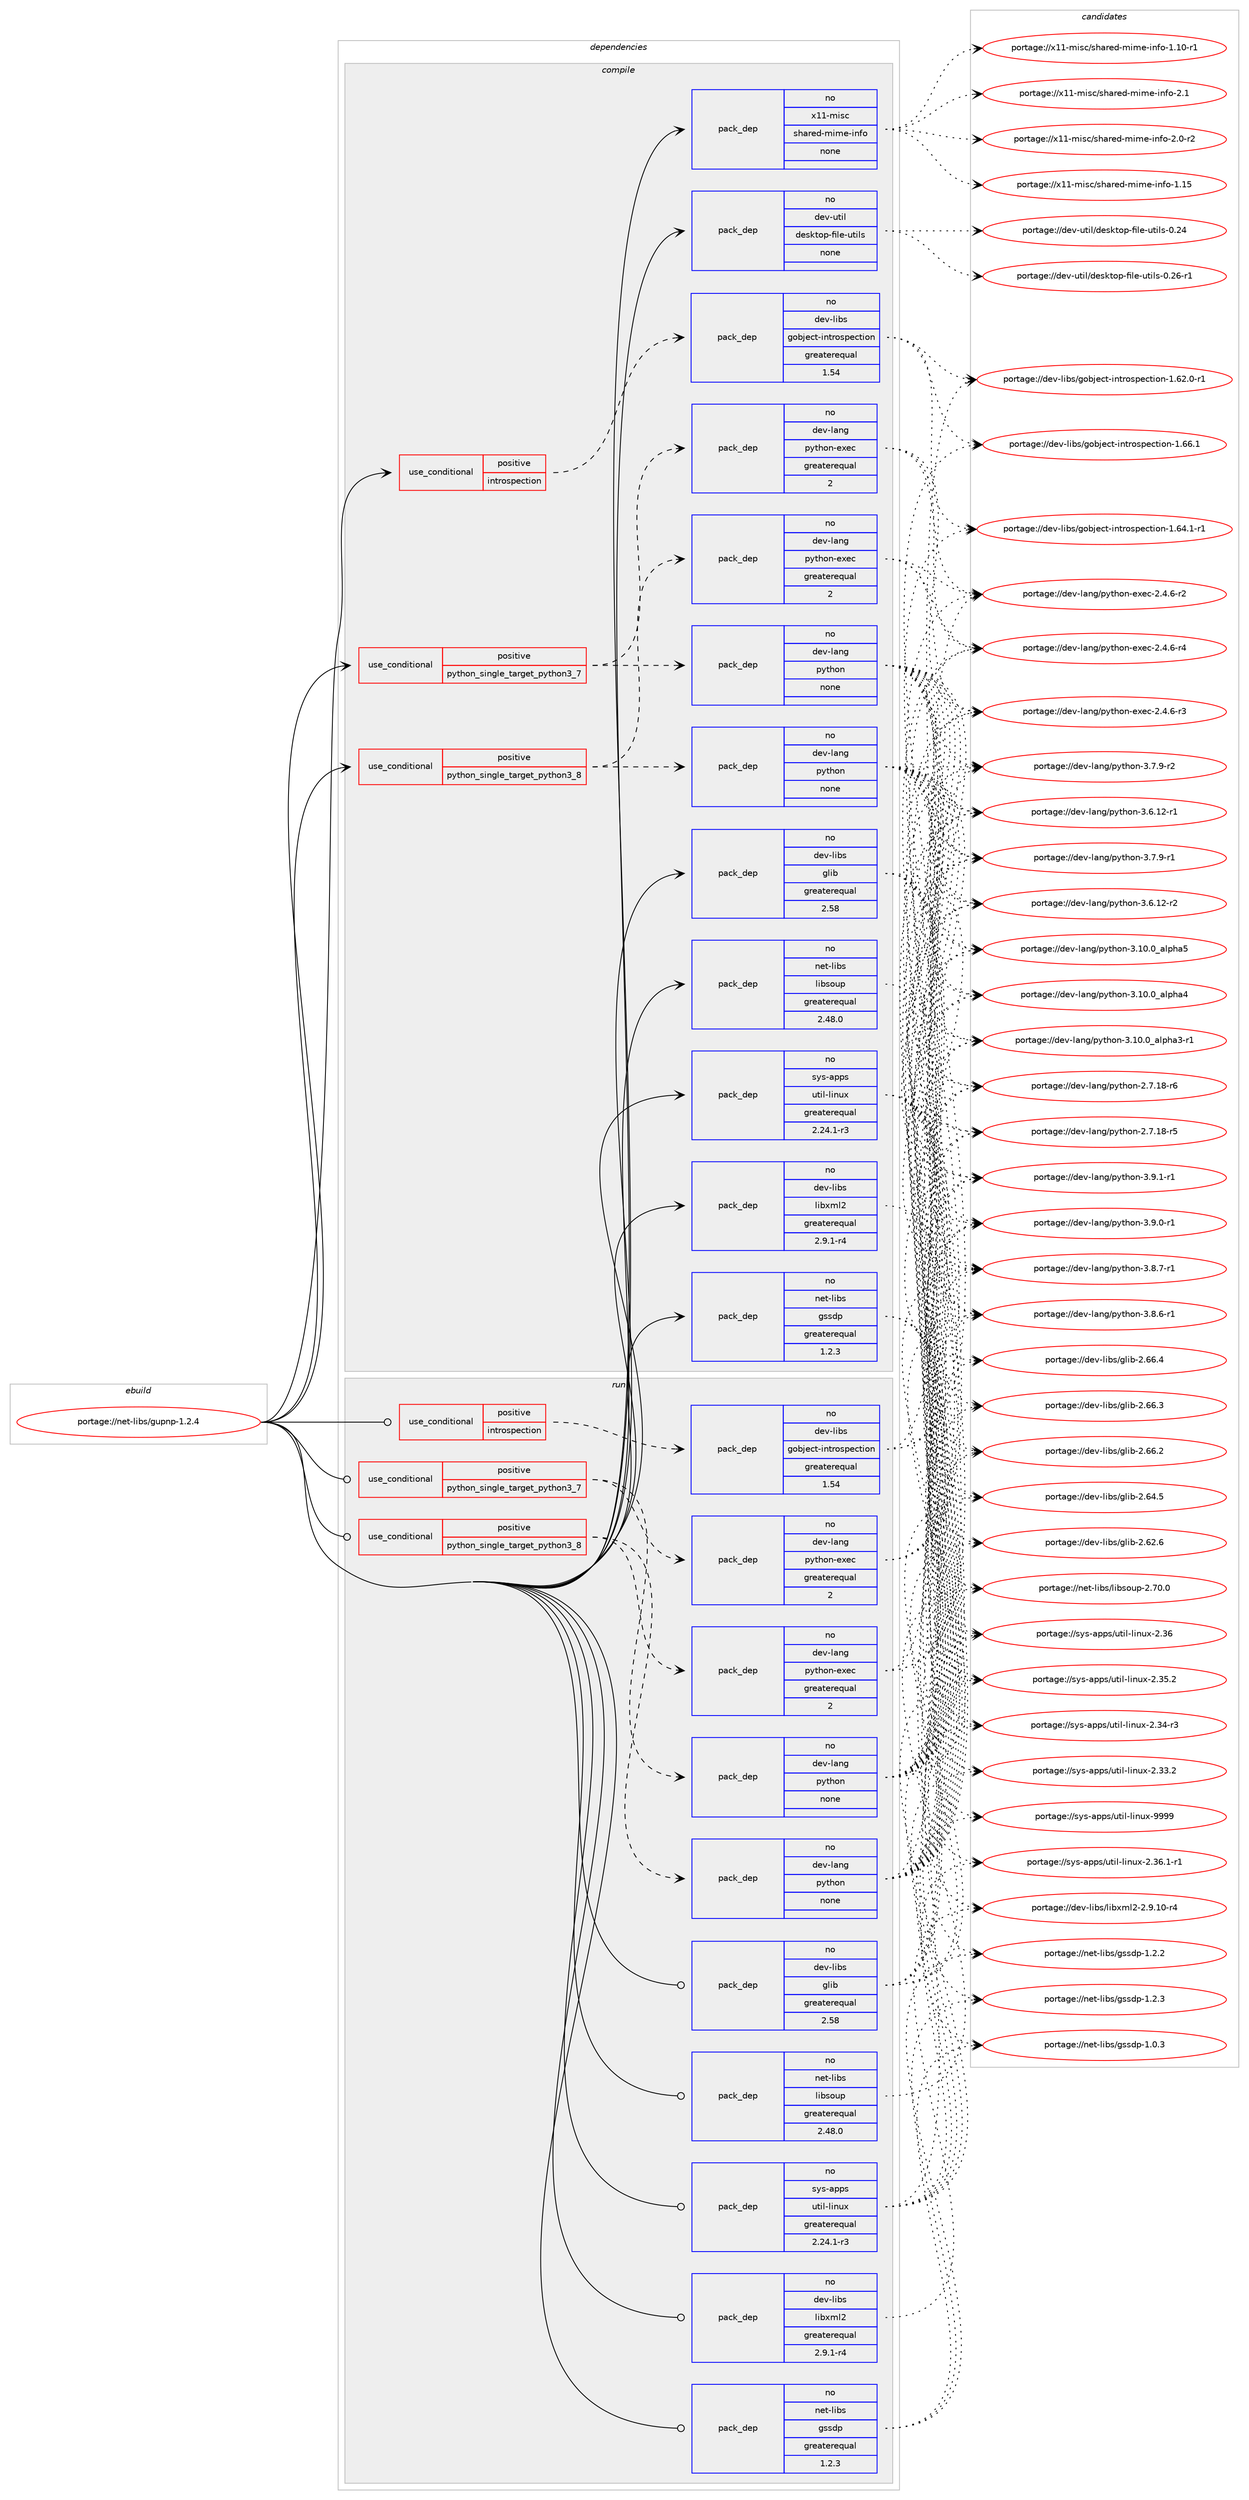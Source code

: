 digraph prolog {

# *************
# Graph options
# *************

newrank=true;
concentrate=true;
compound=true;
graph [rankdir=LR,fontname=Helvetica,fontsize=10,ranksep=1.5];#, ranksep=2.5, nodesep=0.2];
edge  [arrowhead=vee];
node  [fontname=Helvetica,fontsize=10];

# **********
# The ebuild
# **********

subgraph cluster_leftcol {
color=gray;
rank=same;
label=<<i>ebuild</i>>;
id [label="portage://net-libs/gupnp-1.2.4", color=red, width=4, href="../net-libs/gupnp-1.2.4.svg"];
}

# ****************
# The dependencies
# ****************

subgraph cluster_midcol {
color=gray;
label=<<i>dependencies</i>>;
subgraph cluster_compile {
fillcolor="#eeeeee";
style=filled;
label=<<i>compile</i>>;
subgraph cond6479 {
dependency20736 [label=<<TABLE BORDER="0" CELLBORDER="1" CELLSPACING="0" CELLPADDING="4"><TR><TD ROWSPAN="3" CELLPADDING="10">use_conditional</TD></TR><TR><TD>positive</TD></TR><TR><TD>introspection</TD></TR></TABLE>>, shape=none, color=red];
subgraph pack14068 {
dependency20737 [label=<<TABLE BORDER="0" CELLBORDER="1" CELLSPACING="0" CELLPADDING="4" WIDTH="220"><TR><TD ROWSPAN="6" CELLPADDING="30">pack_dep</TD></TR><TR><TD WIDTH="110">no</TD></TR><TR><TD>dev-libs</TD></TR><TR><TD>gobject-introspection</TD></TR><TR><TD>greaterequal</TD></TR><TR><TD>1.54</TD></TR></TABLE>>, shape=none, color=blue];
}
dependency20736:e -> dependency20737:w [weight=20,style="dashed",arrowhead="vee"];
}
id:e -> dependency20736:w [weight=20,style="solid",arrowhead="vee"];
subgraph cond6480 {
dependency20738 [label=<<TABLE BORDER="0" CELLBORDER="1" CELLSPACING="0" CELLPADDING="4"><TR><TD ROWSPAN="3" CELLPADDING="10">use_conditional</TD></TR><TR><TD>positive</TD></TR><TR><TD>python_single_target_python3_7</TD></TR></TABLE>>, shape=none, color=red];
subgraph pack14069 {
dependency20739 [label=<<TABLE BORDER="0" CELLBORDER="1" CELLSPACING="0" CELLPADDING="4" WIDTH="220"><TR><TD ROWSPAN="6" CELLPADDING="30">pack_dep</TD></TR><TR><TD WIDTH="110">no</TD></TR><TR><TD>dev-lang</TD></TR><TR><TD>python</TD></TR><TR><TD>none</TD></TR><TR><TD></TD></TR></TABLE>>, shape=none, color=blue];
}
dependency20738:e -> dependency20739:w [weight=20,style="dashed",arrowhead="vee"];
subgraph pack14070 {
dependency20740 [label=<<TABLE BORDER="0" CELLBORDER="1" CELLSPACING="0" CELLPADDING="4" WIDTH="220"><TR><TD ROWSPAN="6" CELLPADDING="30">pack_dep</TD></TR><TR><TD WIDTH="110">no</TD></TR><TR><TD>dev-lang</TD></TR><TR><TD>python-exec</TD></TR><TR><TD>greaterequal</TD></TR><TR><TD>2</TD></TR></TABLE>>, shape=none, color=blue];
}
dependency20738:e -> dependency20740:w [weight=20,style="dashed",arrowhead="vee"];
}
id:e -> dependency20738:w [weight=20,style="solid",arrowhead="vee"];
subgraph cond6481 {
dependency20741 [label=<<TABLE BORDER="0" CELLBORDER="1" CELLSPACING="0" CELLPADDING="4"><TR><TD ROWSPAN="3" CELLPADDING="10">use_conditional</TD></TR><TR><TD>positive</TD></TR><TR><TD>python_single_target_python3_8</TD></TR></TABLE>>, shape=none, color=red];
subgraph pack14071 {
dependency20742 [label=<<TABLE BORDER="0" CELLBORDER="1" CELLSPACING="0" CELLPADDING="4" WIDTH="220"><TR><TD ROWSPAN="6" CELLPADDING="30">pack_dep</TD></TR><TR><TD WIDTH="110">no</TD></TR><TR><TD>dev-lang</TD></TR><TR><TD>python</TD></TR><TR><TD>none</TD></TR><TR><TD></TD></TR></TABLE>>, shape=none, color=blue];
}
dependency20741:e -> dependency20742:w [weight=20,style="dashed",arrowhead="vee"];
subgraph pack14072 {
dependency20743 [label=<<TABLE BORDER="0" CELLBORDER="1" CELLSPACING="0" CELLPADDING="4" WIDTH="220"><TR><TD ROWSPAN="6" CELLPADDING="30">pack_dep</TD></TR><TR><TD WIDTH="110">no</TD></TR><TR><TD>dev-lang</TD></TR><TR><TD>python-exec</TD></TR><TR><TD>greaterequal</TD></TR><TR><TD>2</TD></TR></TABLE>>, shape=none, color=blue];
}
dependency20741:e -> dependency20743:w [weight=20,style="dashed",arrowhead="vee"];
}
id:e -> dependency20741:w [weight=20,style="solid",arrowhead="vee"];
subgraph pack14073 {
dependency20744 [label=<<TABLE BORDER="0" CELLBORDER="1" CELLSPACING="0" CELLPADDING="4" WIDTH="220"><TR><TD ROWSPAN="6" CELLPADDING="30">pack_dep</TD></TR><TR><TD WIDTH="110">no</TD></TR><TR><TD>dev-libs</TD></TR><TR><TD>glib</TD></TR><TR><TD>greaterequal</TD></TR><TR><TD>2.58</TD></TR></TABLE>>, shape=none, color=blue];
}
id:e -> dependency20744:w [weight=20,style="solid",arrowhead="vee"];
subgraph pack14074 {
dependency20745 [label=<<TABLE BORDER="0" CELLBORDER="1" CELLSPACING="0" CELLPADDING="4" WIDTH="220"><TR><TD ROWSPAN="6" CELLPADDING="30">pack_dep</TD></TR><TR><TD WIDTH="110">no</TD></TR><TR><TD>dev-libs</TD></TR><TR><TD>libxml2</TD></TR><TR><TD>greaterequal</TD></TR><TR><TD>2.9.1-r4</TD></TR></TABLE>>, shape=none, color=blue];
}
id:e -> dependency20745:w [weight=20,style="solid",arrowhead="vee"];
subgraph pack14075 {
dependency20746 [label=<<TABLE BORDER="0" CELLBORDER="1" CELLSPACING="0" CELLPADDING="4" WIDTH="220"><TR><TD ROWSPAN="6" CELLPADDING="30">pack_dep</TD></TR><TR><TD WIDTH="110">no</TD></TR><TR><TD>dev-util</TD></TR><TR><TD>desktop-file-utils</TD></TR><TR><TD>none</TD></TR><TR><TD></TD></TR></TABLE>>, shape=none, color=blue];
}
id:e -> dependency20746:w [weight=20,style="solid",arrowhead="vee"];
subgraph pack14076 {
dependency20747 [label=<<TABLE BORDER="0" CELLBORDER="1" CELLSPACING="0" CELLPADDING="4" WIDTH="220"><TR><TD ROWSPAN="6" CELLPADDING="30">pack_dep</TD></TR><TR><TD WIDTH="110">no</TD></TR><TR><TD>net-libs</TD></TR><TR><TD>gssdp</TD></TR><TR><TD>greaterequal</TD></TR><TR><TD>1.2.3</TD></TR></TABLE>>, shape=none, color=blue];
}
id:e -> dependency20747:w [weight=20,style="solid",arrowhead="vee"];
subgraph pack14077 {
dependency20748 [label=<<TABLE BORDER="0" CELLBORDER="1" CELLSPACING="0" CELLPADDING="4" WIDTH="220"><TR><TD ROWSPAN="6" CELLPADDING="30">pack_dep</TD></TR><TR><TD WIDTH="110">no</TD></TR><TR><TD>net-libs</TD></TR><TR><TD>libsoup</TD></TR><TR><TD>greaterequal</TD></TR><TR><TD>2.48.0</TD></TR></TABLE>>, shape=none, color=blue];
}
id:e -> dependency20748:w [weight=20,style="solid",arrowhead="vee"];
subgraph pack14078 {
dependency20749 [label=<<TABLE BORDER="0" CELLBORDER="1" CELLSPACING="0" CELLPADDING="4" WIDTH="220"><TR><TD ROWSPAN="6" CELLPADDING="30">pack_dep</TD></TR><TR><TD WIDTH="110">no</TD></TR><TR><TD>sys-apps</TD></TR><TR><TD>util-linux</TD></TR><TR><TD>greaterequal</TD></TR><TR><TD>2.24.1-r3</TD></TR></TABLE>>, shape=none, color=blue];
}
id:e -> dependency20749:w [weight=20,style="solid",arrowhead="vee"];
subgraph pack14079 {
dependency20750 [label=<<TABLE BORDER="0" CELLBORDER="1" CELLSPACING="0" CELLPADDING="4" WIDTH="220"><TR><TD ROWSPAN="6" CELLPADDING="30">pack_dep</TD></TR><TR><TD WIDTH="110">no</TD></TR><TR><TD>x11-misc</TD></TR><TR><TD>shared-mime-info</TD></TR><TR><TD>none</TD></TR><TR><TD></TD></TR></TABLE>>, shape=none, color=blue];
}
id:e -> dependency20750:w [weight=20,style="solid",arrowhead="vee"];
}
subgraph cluster_compileandrun {
fillcolor="#eeeeee";
style=filled;
label=<<i>compile and run</i>>;
}
subgraph cluster_run {
fillcolor="#eeeeee";
style=filled;
label=<<i>run</i>>;
subgraph cond6482 {
dependency20751 [label=<<TABLE BORDER="0" CELLBORDER="1" CELLSPACING="0" CELLPADDING="4"><TR><TD ROWSPAN="3" CELLPADDING="10">use_conditional</TD></TR><TR><TD>positive</TD></TR><TR><TD>introspection</TD></TR></TABLE>>, shape=none, color=red];
subgraph pack14080 {
dependency20752 [label=<<TABLE BORDER="0" CELLBORDER="1" CELLSPACING="0" CELLPADDING="4" WIDTH="220"><TR><TD ROWSPAN="6" CELLPADDING="30">pack_dep</TD></TR><TR><TD WIDTH="110">no</TD></TR><TR><TD>dev-libs</TD></TR><TR><TD>gobject-introspection</TD></TR><TR><TD>greaterequal</TD></TR><TR><TD>1.54</TD></TR></TABLE>>, shape=none, color=blue];
}
dependency20751:e -> dependency20752:w [weight=20,style="dashed",arrowhead="vee"];
}
id:e -> dependency20751:w [weight=20,style="solid",arrowhead="odot"];
subgraph cond6483 {
dependency20753 [label=<<TABLE BORDER="0" CELLBORDER="1" CELLSPACING="0" CELLPADDING="4"><TR><TD ROWSPAN="3" CELLPADDING="10">use_conditional</TD></TR><TR><TD>positive</TD></TR><TR><TD>python_single_target_python3_7</TD></TR></TABLE>>, shape=none, color=red];
subgraph pack14081 {
dependency20754 [label=<<TABLE BORDER="0" CELLBORDER="1" CELLSPACING="0" CELLPADDING="4" WIDTH="220"><TR><TD ROWSPAN="6" CELLPADDING="30">pack_dep</TD></TR><TR><TD WIDTH="110">no</TD></TR><TR><TD>dev-lang</TD></TR><TR><TD>python</TD></TR><TR><TD>none</TD></TR><TR><TD></TD></TR></TABLE>>, shape=none, color=blue];
}
dependency20753:e -> dependency20754:w [weight=20,style="dashed",arrowhead="vee"];
subgraph pack14082 {
dependency20755 [label=<<TABLE BORDER="0" CELLBORDER="1" CELLSPACING="0" CELLPADDING="4" WIDTH="220"><TR><TD ROWSPAN="6" CELLPADDING="30">pack_dep</TD></TR><TR><TD WIDTH="110">no</TD></TR><TR><TD>dev-lang</TD></TR><TR><TD>python-exec</TD></TR><TR><TD>greaterequal</TD></TR><TR><TD>2</TD></TR></TABLE>>, shape=none, color=blue];
}
dependency20753:e -> dependency20755:w [weight=20,style="dashed",arrowhead="vee"];
}
id:e -> dependency20753:w [weight=20,style="solid",arrowhead="odot"];
subgraph cond6484 {
dependency20756 [label=<<TABLE BORDER="0" CELLBORDER="1" CELLSPACING="0" CELLPADDING="4"><TR><TD ROWSPAN="3" CELLPADDING="10">use_conditional</TD></TR><TR><TD>positive</TD></TR><TR><TD>python_single_target_python3_8</TD></TR></TABLE>>, shape=none, color=red];
subgraph pack14083 {
dependency20757 [label=<<TABLE BORDER="0" CELLBORDER="1" CELLSPACING="0" CELLPADDING="4" WIDTH="220"><TR><TD ROWSPAN="6" CELLPADDING="30">pack_dep</TD></TR><TR><TD WIDTH="110">no</TD></TR><TR><TD>dev-lang</TD></TR><TR><TD>python</TD></TR><TR><TD>none</TD></TR><TR><TD></TD></TR></TABLE>>, shape=none, color=blue];
}
dependency20756:e -> dependency20757:w [weight=20,style="dashed",arrowhead="vee"];
subgraph pack14084 {
dependency20758 [label=<<TABLE BORDER="0" CELLBORDER="1" CELLSPACING="0" CELLPADDING="4" WIDTH="220"><TR><TD ROWSPAN="6" CELLPADDING="30">pack_dep</TD></TR><TR><TD WIDTH="110">no</TD></TR><TR><TD>dev-lang</TD></TR><TR><TD>python-exec</TD></TR><TR><TD>greaterequal</TD></TR><TR><TD>2</TD></TR></TABLE>>, shape=none, color=blue];
}
dependency20756:e -> dependency20758:w [weight=20,style="dashed",arrowhead="vee"];
}
id:e -> dependency20756:w [weight=20,style="solid",arrowhead="odot"];
subgraph pack14085 {
dependency20759 [label=<<TABLE BORDER="0" CELLBORDER="1" CELLSPACING="0" CELLPADDING="4" WIDTH="220"><TR><TD ROWSPAN="6" CELLPADDING="30">pack_dep</TD></TR><TR><TD WIDTH="110">no</TD></TR><TR><TD>dev-libs</TD></TR><TR><TD>glib</TD></TR><TR><TD>greaterequal</TD></TR><TR><TD>2.58</TD></TR></TABLE>>, shape=none, color=blue];
}
id:e -> dependency20759:w [weight=20,style="solid",arrowhead="odot"];
subgraph pack14086 {
dependency20760 [label=<<TABLE BORDER="0" CELLBORDER="1" CELLSPACING="0" CELLPADDING="4" WIDTH="220"><TR><TD ROWSPAN="6" CELLPADDING="30">pack_dep</TD></TR><TR><TD WIDTH="110">no</TD></TR><TR><TD>dev-libs</TD></TR><TR><TD>libxml2</TD></TR><TR><TD>greaterequal</TD></TR><TR><TD>2.9.1-r4</TD></TR></TABLE>>, shape=none, color=blue];
}
id:e -> dependency20760:w [weight=20,style="solid",arrowhead="odot"];
subgraph pack14087 {
dependency20761 [label=<<TABLE BORDER="0" CELLBORDER="1" CELLSPACING="0" CELLPADDING="4" WIDTH="220"><TR><TD ROWSPAN="6" CELLPADDING="30">pack_dep</TD></TR><TR><TD WIDTH="110">no</TD></TR><TR><TD>net-libs</TD></TR><TR><TD>gssdp</TD></TR><TR><TD>greaterequal</TD></TR><TR><TD>1.2.3</TD></TR></TABLE>>, shape=none, color=blue];
}
id:e -> dependency20761:w [weight=20,style="solid",arrowhead="odot"];
subgraph pack14088 {
dependency20762 [label=<<TABLE BORDER="0" CELLBORDER="1" CELLSPACING="0" CELLPADDING="4" WIDTH="220"><TR><TD ROWSPAN="6" CELLPADDING="30">pack_dep</TD></TR><TR><TD WIDTH="110">no</TD></TR><TR><TD>net-libs</TD></TR><TR><TD>libsoup</TD></TR><TR><TD>greaterequal</TD></TR><TR><TD>2.48.0</TD></TR></TABLE>>, shape=none, color=blue];
}
id:e -> dependency20762:w [weight=20,style="solid",arrowhead="odot"];
subgraph pack14089 {
dependency20763 [label=<<TABLE BORDER="0" CELLBORDER="1" CELLSPACING="0" CELLPADDING="4" WIDTH="220"><TR><TD ROWSPAN="6" CELLPADDING="30">pack_dep</TD></TR><TR><TD WIDTH="110">no</TD></TR><TR><TD>sys-apps</TD></TR><TR><TD>util-linux</TD></TR><TR><TD>greaterequal</TD></TR><TR><TD>2.24.1-r3</TD></TR></TABLE>>, shape=none, color=blue];
}
id:e -> dependency20763:w [weight=20,style="solid",arrowhead="odot"];
}
}

# **************
# The candidates
# **************

subgraph cluster_choices {
rank=same;
color=gray;
label=<<i>candidates</i>>;

subgraph choice14068 {
color=black;
nodesep=1;
choice1001011184510810598115471031119810610199116451051101161141111151121019911610511111045494654544649 [label="portage://dev-libs/gobject-introspection-1.66.1", color=red, width=4,href="../dev-libs/gobject-introspection-1.66.1.svg"];
choice10010111845108105981154710311198106101991164510511011611411111511210199116105111110454946545246494511449 [label="portage://dev-libs/gobject-introspection-1.64.1-r1", color=red, width=4,href="../dev-libs/gobject-introspection-1.64.1-r1.svg"];
choice10010111845108105981154710311198106101991164510511011611411111511210199116105111110454946545046484511449 [label="portage://dev-libs/gobject-introspection-1.62.0-r1", color=red, width=4,href="../dev-libs/gobject-introspection-1.62.0-r1.svg"];
dependency20737:e -> choice1001011184510810598115471031119810610199116451051101161141111151121019911610511111045494654544649:w [style=dotted,weight="100"];
dependency20737:e -> choice10010111845108105981154710311198106101991164510511011611411111511210199116105111110454946545246494511449:w [style=dotted,weight="100"];
dependency20737:e -> choice10010111845108105981154710311198106101991164510511011611411111511210199116105111110454946545046484511449:w [style=dotted,weight="100"];
}
subgraph choice14069 {
color=black;
nodesep=1;
choice1001011184510897110103471121211161041111104551465746494511449 [label="portage://dev-lang/python-3.9.1-r1", color=red, width=4,href="../dev-lang/python-3.9.1-r1.svg"];
choice1001011184510897110103471121211161041111104551465746484511449 [label="portage://dev-lang/python-3.9.0-r1", color=red, width=4,href="../dev-lang/python-3.9.0-r1.svg"];
choice1001011184510897110103471121211161041111104551465646554511449 [label="portage://dev-lang/python-3.8.7-r1", color=red, width=4,href="../dev-lang/python-3.8.7-r1.svg"];
choice1001011184510897110103471121211161041111104551465646544511449 [label="portage://dev-lang/python-3.8.6-r1", color=red, width=4,href="../dev-lang/python-3.8.6-r1.svg"];
choice1001011184510897110103471121211161041111104551465546574511450 [label="portage://dev-lang/python-3.7.9-r2", color=red, width=4,href="../dev-lang/python-3.7.9-r2.svg"];
choice1001011184510897110103471121211161041111104551465546574511449 [label="portage://dev-lang/python-3.7.9-r1", color=red, width=4,href="../dev-lang/python-3.7.9-r1.svg"];
choice100101118451089711010347112121116104111110455146544649504511450 [label="portage://dev-lang/python-3.6.12-r2", color=red, width=4,href="../dev-lang/python-3.6.12-r2.svg"];
choice100101118451089711010347112121116104111110455146544649504511449 [label="portage://dev-lang/python-3.6.12-r1", color=red, width=4,href="../dev-lang/python-3.6.12-r1.svg"];
choice1001011184510897110103471121211161041111104551464948464895971081121049753 [label="portage://dev-lang/python-3.10.0_alpha5", color=red, width=4,href="../dev-lang/python-3.10.0_alpha5.svg"];
choice1001011184510897110103471121211161041111104551464948464895971081121049752 [label="portage://dev-lang/python-3.10.0_alpha4", color=red, width=4,href="../dev-lang/python-3.10.0_alpha4.svg"];
choice10010111845108971101034711212111610411111045514649484648959710811210497514511449 [label="portage://dev-lang/python-3.10.0_alpha3-r1", color=red, width=4,href="../dev-lang/python-3.10.0_alpha3-r1.svg"];
choice100101118451089711010347112121116104111110455046554649564511454 [label="portage://dev-lang/python-2.7.18-r6", color=red, width=4,href="../dev-lang/python-2.7.18-r6.svg"];
choice100101118451089711010347112121116104111110455046554649564511453 [label="portage://dev-lang/python-2.7.18-r5", color=red, width=4,href="../dev-lang/python-2.7.18-r5.svg"];
dependency20739:e -> choice1001011184510897110103471121211161041111104551465746494511449:w [style=dotted,weight="100"];
dependency20739:e -> choice1001011184510897110103471121211161041111104551465746484511449:w [style=dotted,weight="100"];
dependency20739:e -> choice1001011184510897110103471121211161041111104551465646554511449:w [style=dotted,weight="100"];
dependency20739:e -> choice1001011184510897110103471121211161041111104551465646544511449:w [style=dotted,weight="100"];
dependency20739:e -> choice1001011184510897110103471121211161041111104551465546574511450:w [style=dotted,weight="100"];
dependency20739:e -> choice1001011184510897110103471121211161041111104551465546574511449:w [style=dotted,weight="100"];
dependency20739:e -> choice100101118451089711010347112121116104111110455146544649504511450:w [style=dotted,weight="100"];
dependency20739:e -> choice100101118451089711010347112121116104111110455146544649504511449:w [style=dotted,weight="100"];
dependency20739:e -> choice1001011184510897110103471121211161041111104551464948464895971081121049753:w [style=dotted,weight="100"];
dependency20739:e -> choice1001011184510897110103471121211161041111104551464948464895971081121049752:w [style=dotted,weight="100"];
dependency20739:e -> choice10010111845108971101034711212111610411111045514649484648959710811210497514511449:w [style=dotted,weight="100"];
dependency20739:e -> choice100101118451089711010347112121116104111110455046554649564511454:w [style=dotted,weight="100"];
dependency20739:e -> choice100101118451089711010347112121116104111110455046554649564511453:w [style=dotted,weight="100"];
}
subgraph choice14070 {
color=black;
nodesep=1;
choice10010111845108971101034711212111610411111045101120101994550465246544511452 [label="portage://dev-lang/python-exec-2.4.6-r4", color=red, width=4,href="../dev-lang/python-exec-2.4.6-r4.svg"];
choice10010111845108971101034711212111610411111045101120101994550465246544511451 [label="portage://dev-lang/python-exec-2.4.6-r3", color=red, width=4,href="../dev-lang/python-exec-2.4.6-r3.svg"];
choice10010111845108971101034711212111610411111045101120101994550465246544511450 [label="portage://dev-lang/python-exec-2.4.6-r2", color=red, width=4,href="../dev-lang/python-exec-2.4.6-r2.svg"];
dependency20740:e -> choice10010111845108971101034711212111610411111045101120101994550465246544511452:w [style=dotted,weight="100"];
dependency20740:e -> choice10010111845108971101034711212111610411111045101120101994550465246544511451:w [style=dotted,weight="100"];
dependency20740:e -> choice10010111845108971101034711212111610411111045101120101994550465246544511450:w [style=dotted,weight="100"];
}
subgraph choice14071 {
color=black;
nodesep=1;
choice1001011184510897110103471121211161041111104551465746494511449 [label="portage://dev-lang/python-3.9.1-r1", color=red, width=4,href="../dev-lang/python-3.9.1-r1.svg"];
choice1001011184510897110103471121211161041111104551465746484511449 [label="portage://dev-lang/python-3.9.0-r1", color=red, width=4,href="../dev-lang/python-3.9.0-r1.svg"];
choice1001011184510897110103471121211161041111104551465646554511449 [label="portage://dev-lang/python-3.8.7-r1", color=red, width=4,href="../dev-lang/python-3.8.7-r1.svg"];
choice1001011184510897110103471121211161041111104551465646544511449 [label="portage://dev-lang/python-3.8.6-r1", color=red, width=4,href="../dev-lang/python-3.8.6-r1.svg"];
choice1001011184510897110103471121211161041111104551465546574511450 [label="portage://dev-lang/python-3.7.9-r2", color=red, width=4,href="../dev-lang/python-3.7.9-r2.svg"];
choice1001011184510897110103471121211161041111104551465546574511449 [label="portage://dev-lang/python-3.7.9-r1", color=red, width=4,href="../dev-lang/python-3.7.9-r1.svg"];
choice100101118451089711010347112121116104111110455146544649504511450 [label="portage://dev-lang/python-3.6.12-r2", color=red, width=4,href="../dev-lang/python-3.6.12-r2.svg"];
choice100101118451089711010347112121116104111110455146544649504511449 [label="portage://dev-lang/python-3.6.12-r1", color=red, width=4,href="../dev-lang/python-3.6.12-r1.svg"];
choice1001011184510897110103471121211161041111104551464948464895971081121049753 [label="portage://dev-lang/python-3.10.0_alpha5", color=red, width=4,href="../dev-lang/python-3.10.0_alpha5.svg"];
choice1001011184510897110103471121211161041111104551464948464895971081121049752 [label="portage://dev-lang/python-3.10.0_alpha4", color=red, width=4,href="../dev-lang/python-3.10.0_alpha4.svg"];
choice10010111845108971101034711212111610411111045514649484648959710811210497514511449 [label="portage://dev-lang/python-3.10.0_alpha3-r1", color=red, width=4,href="../dev-lang/python-3.10.0_alpha3-r1.svg"];
choice100101118451089711010347112121116104111110455046554649564511454 [label="portage://dev-lang/python-2.7.18-r6", color=red, width=4,href="../dev-lang/python-2.7.18-r6.svg"];
choice100101118451089711010347112121116104111110455046554649564511453 [label="portage://dev-lang/python-2.7.18-r5", color=red, width=4,href="../dev-lang/python-2.7.18-r5.svg"];
dependency20742:e -> choice1001011184510897110103471121211161041111104551465746494511449:w [style=dotted,weight="100"];
dependency20742:e -> choice1001011184510897110103471121211161041111104551465746484511449:w [style=dotted,weight="100"];
dependency20742:e -> choice1001011184510897110103471121211161041111104551465646554511449:w [style=dotted,weight="100"];
dependency20742:e -> choice1001011184510897110103471121211161041111104551465646544511449:w [style=dotted,weight="100"];
dependency20742:e -> choice1001011184510897110103471121211161041111104551465546574511450:w [style=dotted,weight="100"];
dependency20742:e -> choice1001011184510897110103471121211161041111104551465546574511449:w [style=dotted,weight="100"];
dependency20742:e -> choice100101118451089711010347112121116104111110455146544649504511450:w [style=dotted,weight="100"];
dependency20742:e -> choice100101118451089711010347112121116104111110455146544649504511449:w [style=dotted,weight="100"];
dependency20742:e -> choice1001011184510897110103471121211161041111104551464948464895971081121049753:w [style=dotted,weight="100"];
dependency20742:e -> choice1001011184510897110103471121211161041111104551464948464895971081121049752:w [style=dotted,weight="100"];
dependency20742:e -> choice10010111845108971101034711212111610411111045514649484648959710811210497514511449:w [style=dotted,weight="100"];
dependency20742:e -> choice100101118451089711010347112121116104111110455046554649564511454:w [style=dotted,weight="100"];
dependency20742:e -> choice100101118451089711010347112121116104111110455046554649564511453:w [style=dotted,weight="100"];
}
subgraph choice14072 {
color=black;
nodesep=1;
choice10010111845108971101034711212111610411111045101120101994550465246544511452 [label="portage://dev-lang/python-exec-2.4.6-r4", color=red, width=4,href="../dev-lang/python-exec-2.4.6-r4.svg"];
choice10010111845108971101034711212111610411111045101120101994550465246544511451 [label="portage://dev-lang/python-exec-2.4.6-r3", color=red, width=4,href="../dev-lang/python-exec-2.4.6-r3.svg"];
choice10010111845108971101034711212111610411111045101120101994550465246544511450 [label="portage://dev-lang/python-exec-2.4.6-r2", color=red, width=4,href="../dev-lang/python-exec-2.4.6-r2.svg"];
dependency20743:e -> choice10010111845108971101034711212111610411111045101120101994550465246544511452:w [style=dotted,weight="100"];
dependency20743:e -> choice10010111845108971101034711212111610411111045101120101994550465246544511451:w [style=dotted,weight="100"];
dependency20743:e -> choice10010111845108971101034711212111610411111045101120101994550465246544511450:w [style=dotted,weight="100"];
}
subgraph choice14073 {
color=black;
nodesep=1;
choice1001011184510810598115471031081059845504654544652 [label="portage://dev-libs/glib-2.66.4", color=red, width=4,href="../dev-libs/glib-2.66.4.svg"];
choice1001011184510810598115471031081059845504654544651 [label="portage://dev-libs/glib-2.66.3", color=red, width=4,href="../dev-libs/glib-2.66.3.svg"];
choice1001011184510810598115471031081059845504654544650 [label="portage://dev-libs/glib-2.66.2", color=red, width=4,href="../dev-libs/glib-2.66.2.svg"];
choice1001011184510810598115471031081059845504654524653 [label="portage://dev-libs/glib-2.64.5", color=red, width=4,href="../dev-libs/glib-2.64.5.svg"];
choice1001011184510810598115471031081059845504654504654 [label="portage://dev-libs/glib-2.62.6", color=red, width=4,href="../dev-libs/glib-2.62.6.svg"];
dependency20744:e -> choice1001011184510810598115471031081059845504654544652:w [style=dotted,weight="100"];
dependency20744:e -> choice1001011184510810598115471031081059845504654544651:w [style=dotted,weight="100"];
dependency20744:e -> choice1001011184510810598115471031081059845504654544650:w [style=dotted,weight="100"];
dependency20744:e -> choice1001011184510810598115471031081059845504654524653:w [style=dotted,weight="100"];
dependency20744:e -> choice1001011184510810598115471031081059845504654504654:w [style=dotted,weight="100"];
}
subgraph choice14074 {
color=black;
nodesep=1;
choice1001011184510810598115471081059812010910850455046574649484511452 [label="portage://dev-libs/libxml2-2.9.10-r4", color=red, width=4,href="../dev-libs/libxml2-2.9.10-r4.svg"];
dependency20745:e -> choice1001011184510810598115471081059812010910850455046574649484511452:w [style=dotted,weight="100"];
}
subgraph choice14075 {
color=black;
nodesep=1;
choice1001011184511711610510847100101115107116111112451021051081014511711610510811545484650544511449 [label="portage://dev-util/desktop-file-utils-0.26-r1", color=red, width=4,href="../dev-util/desktop-file-utils-0.26-r1.svg"];
choice100101118451171161051084710010111510711611111245102105108101451171161051081154548465052 [label="portage://dev-util/desktop-file-utils-0.24", color=red, width=4,href="../dev-util/desktop-file-utils-0.24.svg"];
dependency20746:e -> choice1001011184511711610510847100101115107116111112451021051081014511711610510811545484650544511449:w [style=dotted,weight="100"];
dependency20746:e -> choice100101118451171161051084710010111510711611111245102105108101451171161051081154548465052:w [style=dotted,weight="100"];
}
subgraph choice14076 {
color=black;
nodesep=1;
choice110101116451081059811547103115115100112454946504651 [label="portage://net-libs/gssdp-1.2.3", color=red, width=4,href="../net-libs/gssdp-1.2.3.svg"];
choice110101116451081059811547103115115100112454946504650 [label="portage://net-libs/gssdp-1.2.2", color=red, width=4,href="../net-libs/gssdp-1.2.2.svg"];
choice110101116451081059811547103115115100112454946484651 [label="portage://net-libs/gssdp-1.0.3", color=red, width=4,href="../net-libs/gssdp-1.0.3.svg"];
dependency20747:e -> choice110101116451081059811547103115115100112454946504651:w [style=dotted,weight="100"];
dependency20747:e -> choice110101116451081059811547103115115100112454946504650:w [style=dotted,weight="100"];
dependency20747:e -> choice110101116451081059811547103115115100112454946484651:w [style=dotted,weight="100"];
}
subgraph choice14077 {
color=black;
nodesep=1;
choice1101011164510810598115471081059811511111711245504655484648 [label="portage://net-libs/libsoup-2.70.0", color=red, width=4,href="../net-libs/libsoup-2.70.0.svg"];
dependency20748:e -> choice1101011164510810598115471081059811511111711245504655484648:w [style=dotted,weight="100"];
}
subgraph choice14078 {
color=black;
nodesep=1;
choice115121115459711211211547117116105108451081051101171204557575757 [label="portage://sys-apps/util-linux-9999", color=red, width=4,href="../sys-apps/util-linux-9999.svg"];
choice11512111545971121121154711711610510845108105110117120455046515446494511449 [label="portage://sys-apps/util-linux-2.36.1-r1", color=red, width=4,href="../sys-apps/util-linux-2.36.1-r1.svg"];
choice115121115459711211211547117116105108451081051101171204550465154 [label="portage://sys-apps/util-linux-2.36", color=red, width=4,href="../sys-apps/util-linux-2.36.svg"];
choice1151211154597112112115471171161051084510810511011712045504651534650 [label="portage://sys-apps/util-linux-2.35.2", color=red, width=4,href="../sys-apps/util-linux-2.35.2.svg"];
choice1151211154597112112115471171161051084510810511011712045504651524511451 [label="portage://sys-apps/util-linux-2.34-r3", color=red, width=4,href="../sys-apps/util-linux-2.34-r3.svg"];
choice1151211154597112112115471171161051084510810511011712045504651514650 [label="portage://sys-apps/util-linux-2.33.2", color=red, width=4,href="../sys-apps/util-linux-2.33.2.svg"];
dependency20749:e -> choice115121115459711211211547117116105108451081051101171204557575757:w [style=dotted,weight="100"];
dependency20749:e -> choice11512111545971121121154711711610510845108105110117120455046515446494511449:w [style=dotted,weight="100"];
dependency20749:e -> choice115121115459711211211547117116105108451081051101171204550465154:w [style=dotted,weight="100"];
dependency20749:e -> choice1151211154597112112115471171161051084510810511011712045504651534650:w [style=dotted,weight="100"];
dependency20749:e -> choice1151211154597112112115471171161051084510810511011712045504651524511451:w [style=dotted,weight="100"];
dependency20749:e -> choice1151211154597112112115471171161051084510810511011712045504651514650:w [style=dotted,weight="100"];
}
subgraph choice14079 {
color=black;
nodesep=1;
choice120494945109105115994711510497114101100451091051091014510511010211145504649 [label="portage://x11-misc/shared-mime-info-2.1", color=red, width=4,href="../x11-misc/shared-mime-info-2.1.svg"];
choice1204949451091051159947115104971141011004510910510910145105110102111455046484511450 [label="portage://x11-misc/shared-mime-info-2.0-r2", color=red, width=4,href="../x11-misc/shared-mime-info-2.0-r2.svg"];
choice12049494510910511599471151049711410110045109105109101451051101021114549464953 [label="portage://x11-misc/shared-mime-info-1.15", color=red, width=4,href="../x11-misc/shared-mime-info-1.15.svg"];
choice120494945109105115994711510497114101100451091051091014510511010211145494649484511449 [label="portage://x11-misc/shared-mime-info-1.10-r1", color=red, width=4,href="../x11-misc/shared-mime-info-1.10-r1.svg"];
dependency20750:e -> choice120494945109105115994711510497114101100451091051091014510511010211145504649:w [style=dotted,weight="100"];
dependency20750:e -> choice1204949451091051159947115104971141011004510910510910145105110102111455046484511450:w [style=dotted,weight="100"];
dependency20750:e -> choice12049494510910511599471151049711410110045109105109101451051101021114549464953:w [style=dotted,weight="100"];
dependency20750:e -> choice120494945109105115994711510497114101100451091051091014510511010211145494649484511449:w [style=dotted,weight="100"];
}
subgraph choice14080 {
color=black;
nodesep=1;
choice1001011184510810598115471031119810610199116451051101161141111151121019911610511111045494654544649 [label="portage://dev-libs/gobject-introspection-1.66.1", color=red, width=4,href="../dev-libs/gobject-introspection-1.66.1.svg"];
choice10010111845108105981154710311198106101991164510511011611411111511210199116105111110454946545246494511449 [label="portage://dev-libs/gobject-introspection-1.64.1-r1", color=red, width=4,href="../dev-libs/gobject-introspection-1.64.1-r1.svg"];
choice10010111845108105981154710311198106101991164510511011611411111511210199116105111110454946545046484511449 [label="portage://dev-libs/gobject-introspection-1.62.0-r1", color=red, width=4,href="../dev-libs/gobject-introspection-1.62.0-r1.svg"];
dependency20752:e -> choice1001011184510810598115471031119810610199116451051101161141111151121019911610511111045494654544649:w [style=dotted,weight="100"];
dependency20752:e -> choice10010111845108105981154710311198106101991164510511011611411111511210199116105111110454946545246494511449:w [style=dotted,weight="100"];
dependency20752:e -> choice10010111845108105981154710311198106101991164510511011611411111511210199116105111110454946545046484511449:w [style=dotted,weight="100"];
}
subgraph choice14081 {
color=black;
nodesep=1;
choice1001011184510897110103471121211161041111104551465746494511449 [label="portage://dev-lang/python-3.9.1-r1", color=red, width=4,href="../dev-lang/python-3.9.1-r1.svg"];
choice1001011184510897110103471121211161041111104551465746484511449 [label="portage://dev-lang/python-3.9.0-r1", color=red, width=4,href="../dev-lang/python-3.9.0-r1.svg"];
choice1001011184510897110103471121211161041111104551465646554511449 [label="portage://dev-lang/python-3.8.7-r1", color=red, width=4,href="../dev-lang/python-3.8.7-r1.svg"];
choice1001011184510897110103471121211161041111104551465646544511449 [label="portage://dev-lang/python-3.8.6-r1", color=red, width=4,href="../dev-lang/python-3.8.6-r1.svg"];
choice1001011184510897110103471121211161041111104551465546574511450 [label="portage://dev-lang/python-3.7.9-r2", color=red, width=4,href="../dev-lang/python-3.7.9-r2.svg"];
choice1001011184510897110103471121211161041111104551465546574511449 [label="portage://dev-lang/python-3.7.9-r1", color=red, width=4,href="../dev-lang/python-3.7.9-r1.svg"];
choice100101118451089711010347112121116104111110455146544649504511450 [label="portage://dev-lang/python-3.6.12-r2", color=red, width=4,href="../dev-lang/python-3.6.12-r2.svg"];
choice100101118451089711010347112121116104111110455146544649504511449 [label="portage://dev-lang/python-3.6.12-r1", color=red, width=4,href="../dev-lang/python-3.6.12-r1.svg"];
choice1001011184510897110103471121211161041111104551464948464895971081121049753 [label="portage://dev-lang/python-3.10.0_alpha5", color=red, width=4,href="../dev-lang/python-3.10.0_alpha5.svg"];
choice1001011184510897110103471121211161041111104551464948464895971081121049752 [label="portage://dev-lang/python-3.10.0_alpha4", color=red, width=4,href="../dev-lang/python-3.10.0_alpha4.svg"];
choice10010111845108971101034711212111610411111045514649484648959710811210497514511449 [label="portage://dev-lang/python-3.10.0_alpha3-r1", color=red, width=4,href="../dev-lang/python-3.10.0_alpha3-r1.svg"];
choice100101118451089711010347112121116104111110455046554649564511454 [label="portage://dev-lang/python-2.7.18-r6", color=red, width=4,href="../dev-lang/python-2.7.18-r6.svg"];
choice100101118451089711010347112121116104111110455046554649564511453 [label="portage://dev-lang/python-2.7.18-r5", color=red, width=4,href="../dev-lang/python-2.7.18-r5.svg"];
dependency20754:e -> choice1001011184510897110103471121211161041111104551465746494511449:w [style=dotted,weight="100"];
dependency20754:e -> choice1001011184510897110103471121211161041111104551465746484511449:w [style=dotted,weight="100"];
dependency20754:e -> choice1001011184510897110103471121211161041111104551465646554511449:w [style=dotted,weight="100"];
dependency20754:e -> choice1001011184510897110103471121211161041111104551465646544511449:w [style=dotted,weight="100"];
dependency20754:e -> choice1001011184510897110103471121211161041111104551465546574511450:w [style=dotted,weight="100"];
dependency20754:e -> choice1001011184510897110103471121211161041111104551465546574511449:w [style=dotted,weight="100"];
dependency20754:e -> choice100101118451089711010347112121116104111110455146544649504511450:w [style=dotted,weight="100"];
dependency20754:e -> choice100101118451089711010347112121116104111110455146544649504511449:w [style=dotted,weight="100"];
dependency20754:e -> choice1001011184510897110103471121211161041111104551464948464895971081121049753:w [style=dotted,weight="100"];
dependency20754:e -> choice1001011184510897110103471121211161041111104551464948464895971081121049752:w [style=dotted,weight="100"];
dependency20754:e -> choice10010111845108971101034711212111610411111045514649484648959710811210497514511449:w [style=dotted,weight="100"];
dependency20754:e -> choice100101118451089711010347112121116104111110455046554649564511454:w [style=dotted,weight="100"];
dependency20754:e -> choice100101118451089711010347112121116104111110455046554649564511453:w [style=dotted,weight="100"];
}
subgraph choice14082 {
color=black;
nodesep=1;
choice10010111845108971101034711212111610411111045101120101994550465246544511452 [label="portage://dev-lang/python-exec-2.4.6-r4", color=red, width=4,href="../dev-lang/python-exec-2.4.6-r4.svg"];
choice10010111845108971101034711212111610411111045101120101994550465246544511451 [label="portage://dev-lang/python-exec-2.4.6-r3", color=red, width=4,href="../dev-lang/python-exec-2.4.6-r3.svg"];
choice10010111845108971101034711212111610411111045101120101994550465246544511450 [label="portage://dev-lang/python-exec-2.4.6-r2", color=red, width=4,href="../dev-lang/python-exec-2.4.6-r2.svg"];
dependency20755:e -> choice10010111845108971101034711212111610411111045101120101994550465246544511452:w [style=dotted,weight="100"];
dependency20755:e -> choice10010111845108971101034711212111610411111045101120101994550465246544511451:w [style=dotted,weight="100"];
dependency20755:e -> choice10010111845108971101034711212111610411111045101120101994550465246544511450:w [style=dotted,weight="100"];
}
subgraph choice14083 {
color=black;
nodesep=1;
choice1001011184510897110103471121211161041111104551465746494511449 [label="portage://dev-lang/python-3.9.1-r1", color=red, width=4,href="../dev-lang/python-3.9.1-r1.svg"];
choice1001011184510897110103471121211161041111104551465746484511449 [label="portage://dev-lang/python-3.9.0-r1", color=red, width=4,href="../dev-lang/python-3.9.0-r1.svg"];
choice1001011184510897110103471121211161041111104551465646554511449 [label="portage://dev-lang/python-3.8.7-r1", color=red, width=4,href="../dev-lang/python-3.8.7-r1.svg"];
choice1001011184510897110103471121211161041111104551465646544511449 [label="portage://dev-lang/python-3.8.6-r1", color=red, width=4,href="../dev-lang/python-3.8.6-r1.svg"];
choice1001011184510897110103471121211161041111104551465546574511450 [label="portage://dev-lang/python-3.7.9-r2", color=red, width=4,href="../dev-lang/python-3.7.9-r2.svg"];
choice1001011184510897110103471121211161041111104551465546574511449 [label="portage://dev-lang/python-3.7.9-r1", color=red, width=4,href="../dev-lang/python-3.7.9-r1.svg"];
choice100101118451089711010347112121116104111110455146544649504511450 [label="portage://dev-lang/python-3.6.12-r2", color=red, width=4,href="../dev-lang/python-3.6.12-r2.svg"];
choice100101118451089711010347112121116104111110455146544649504511449 [label="portage://dev-lang/python-3.6.12-r1", color=red, width=4,href="../dev-lang/python-3.6.12-r1.svg"];
choice1001011184510897110103471121211161041111104551464948464895971081121049753 [label="portage://dev-lang/python-3.10.0_alpha5", color=red, width=4,href="../dev-lang/python-3.10.0_alpha5.svg"];
choice1001011184510897110103471121211161041111104551464948464895971081121049752 [label="portage://dev-lang/python-3.10.0_alpha4", color=red, width=4,href="../dev-lang/python-3.10.0_alpha4.svg"];
choice10010111845108971101034711212111610411111045514649484648959710811210497514511449 [label="portage://dev-lang/python-3.10.0_alpha3-r1", color=red, width=4,href="../dev-lang/python-3.10.0_alpha3-r1.svg"];
choice100101118451089711010347112121116104111110455046554649564511454 [label="portage://dev-lang/python-2.7.18-r6", color=red, width=4,href="../dev-lang/python-2.7.18-r6.svg"];
choice100101118451089711010347112121116104111110455046554649564511453 [label="portage://dev-lang/python-2.7.18-r5", color=red, width=4,href="../dev-lang/python-2.7.18-r5.svg"];
dependency20757:e -> choice1001011184510897110103471121211161041111104551465746494511449:w [style=dotted,weight="100"];
dependency20757:e -> choice1001011184510897110103471121211161041111104551465746484511449:w [style=dotted,weight="100"];
dependency20757:e -> choice1001011184510897110103471121211161041111104551465646554511449:w [style=dotted,weight="100"];
dependency20757:e -> choice1001011184510897110103471121211161041111104551465646544511449:w [style=dotted,weight="100"];
dependency20757:e -> choice1001011184510897110103471121211161041111104551465546574511450:w [style=dotted,weight="100"];
dependency20757:e -> choice1001011184510897110103471121211161041111104551465546574511449:w [style=dotted,weight="100"];
dependency20757:e -> choice100101118451089711010347112121116104111110455146544649504511450:w [style=dotted,weight="100"];
dependency20757:e -> choice100101118451089711010347112121116104111110455146544649504511449:w [style=dotted,weight="100"];
dependency20757:e -> choice1001011184510897110103471121211161041111104551464948464895971081121049753:w [style=dotted,weight="100"];
dependency20757:e -> choice1001011184510897110103471121211161041111104551464948464895971081121049752:w [style=dotted,weight="100"];
dependency20757:e -> choice10010111845108971101034711212111610411111045514649484648959710811210497514511449:w [style=dotted,weight="100"];
dependency20757:e -> choice100101118451089711010347112121116104111110455046554649564511454:w [style=dotted,weight="100"];
dependency20757:e -> choice100101118451089711010347112121116104111110455046554649564511453:w [style=dotted,weight="100"];
}
subgraph choice14084 {
color=black;
nodesep=1;
choice10010111845108971101034711212111610411111045101120101994550465246544511452 [label="portage://dev-lang/python-exec-2.4.6-r4", color=red, width=4,href="../dev-lang/python-exec-2.4.6-r4.svg"];
choice10010111845108971101034711212111610411111045101120101994550465246544511451 [label="portage://dev-lang/python-exec-2.4.6-r3", color=red, width=4,href="../dev-lang/python-exec-2.4.6-r3.svg"];
choice10010111845108971101034711212111610411111045101120101994550465246544511450 [label="portage://dev-lang/python-exec-2.4.6-r2", color=red, width=4,href="../dev-lang/python-exec-2.4.6-r2.svg"];
dependency20758:e -> choice10010111845108971101034711212111610411111045101120101994550465246544511452:w [style=dotted,weight="100"];
dependency20758:e -> choice10010111845108971101034711212111610411111045101120101994550465246544511451:w [style=dotted,weight="100"];
dependency20758:e -> choice10010111845108971101034711212111610411111045101120101994550465246544511450:w [style=dotted,weight="100"];
}
subgraph choice14085 {
color=black;
nodesep=1;
choice1001011184510810598115471031081059845504654544652 [label="portage://dev-libs/glib-2.66.4", color=red, width=4,href="../dev-libs/glib-2.66.4.svg"];
choice1001011184510810598115471031081059845504654544651 [label="portage://dev-libs/glib-2.66.3", color=red, width=4,href="../dev-libs/glib-2.66.3.svg"];
choice1001011184510810598115471031081059845504654544650 [label="portage://dev-libs/glib-2.66.2", color=red, width=4,href="../dev-libs/glib-2.66.2.svg"];
choice1001011184510810598115471031081059845504654524653 [label="portage://dev-libs/glib-2.64.5", color=red, width=4,href="../dev-libs/glib-2.64.5.svg"];
choice1001011184510810598115471031081059845504654504654 [label="portage://dev-libs/glib-2.62.6", color=red, width=4,href="../dev-libs/glib-2.62.6.svg"];
dependency20759:e -> choice1001011184510810598115471031081059845504654544652:w [style=dotted,weight="100"];
dependency20759:e -> choice1001011184510810598115471031081059845504654544651:w [style=dotted,weight="100"];
dependency20759:e -> choice1001011184510810598115471031081059845504654544650:w [style=dotted,weight="100"];
dependency20759:e -> choice1001011184510810598115471031081059845504654524653:w [style=dotted,weight="100"];
dependency20759:e -> choice1001011184510810598115471031081059845504654504654:w [style=dotted,weight="100"];
}
subgraph choice14086 {
color=black;
nodesep=1;
choice1001011184510810598115471081059812010910850455046574649484511452 [label="portage://dev-libs/libxml2-2.9.10-r4", color=red, width=4,href="../dev-libs/libxml2-2.9.10-r4.svg"];
dependency20760:e -> choice1001011184510810598115471081059812010910850455046574649484511452:w [style=dotted,weight="100"];
}
subgraph choice14087 {
color=black;
nodesep=1;
choice110101116451081059811547103115115100112454946504651 [label="portage://net-libs/gssdp-1.2.3", color=red, width=4,href="../net-libs/gssdp-1.2.3.svg"];
choice110101116451081059811547103115115100112454946504650 [label="portage://net-libs/gssdp-1.2.2", color=red, width=4,href="../net-libs/gssdp-1.2.2.svg"];
choice110101116451081059811547103115115100112454946484651 [label="portage://net-libs/gssdp-1.0.3", color=red, width=4,href="../net-libs/gssdp-1.0.3.svg"];
dependency20761:e -> choice110101116451081059811547103115115100112454946504651:w [style=dotted,weight="100"];
dependency20761:e -> choice110101116451081059811547103115115100112454946504650:w [style=dotted,weight="100"];
dependency20761:e -> choice110101116451081059811547103115115100112454946484651:w [style=dotted,weight="100"];
}
subgraph choice14088 {
color=black;
nodesep=1;
choice1101011164510810598115471081059811511111711245504655484648 [label="portage://net-libs/libsoup-2.70.0", color=red, width=4,href="../net-libs/libsoup-2.70.0.svg"];
dependency20762:e -> choice1101011164510810598115471081059811511111711245504655484648:w [style=dotted,weight="100"];
}
subgraph choice14089 {
color=black;
nodesep=1;
choice115121115459711211211547117116105108451081051101171204557575757 [label="portage://sys-apps/util-linux-9999", color=red, width=4,href="../sys-apps/util-linux-9999.svg"];
choice11512111545971121121154711711610510845108105110117120455046515446494511449 [label="portage://sys-apps/util-linux-2.36.1-r1", color=red, width=4,href="../sys-apps/util-linux-2.36.1-r1.svg"];
choice115121115459711211211547117116105108451081051101171204550465154 [label="portage://sys-apps/util-linux-2.36", color=red, width=4,href="../sys-apps/util-linux-2.36.svg"];
choice1151211154597112112115471171161051084510810511011712045504651534650 [label="portage://sys-apps/util-linux-2.35.2", color=red, width=4,href="../sys-apps/util-linux-2.35.2.svg"];
choice1151211154597112112115471171161051084510810511011712045504651524511451 [label="portage://sys-apps/util-linux-2.34-r3", color=red, width=4,href="../sys-apps/util-linux-2.34-r3.svg"];
choice1151211154597112112115471171161051084510810511011712045504651514650 [label="portage://sys-apps/util-linux-2.33.2", color=red, width=4,href="../sys-apps/util-linux-2.33.2.svg"];
dependency20763:e -> choice115121115459711211211547117116105108451081051101171204557575757:w [style=dotted,weight="100"];
dependency20763:e -> choice11512111545971121121154711711610510845108105110117120455046515446494511449:w [style=dotted,weight="100"];
dependency20763:e -> choice115121115459711211211547117116105108451081051101171204550465154:w [style=dotted,weight="100"];
dependency20763:e -> choice1151211154597112112115471171161051084510810511011712045504651534650:w [style=dotted,weight="100"];
dependency20763:e -> choice1151211154597112112115471171161051084510810511011712045504651524511451:w [style=dotted,weight="100"];
dependency20763:e -> choice1151211154597112112115471171161051084510810511011712045504651514650:w [style=dotted,weight="100"];
}
}

}
